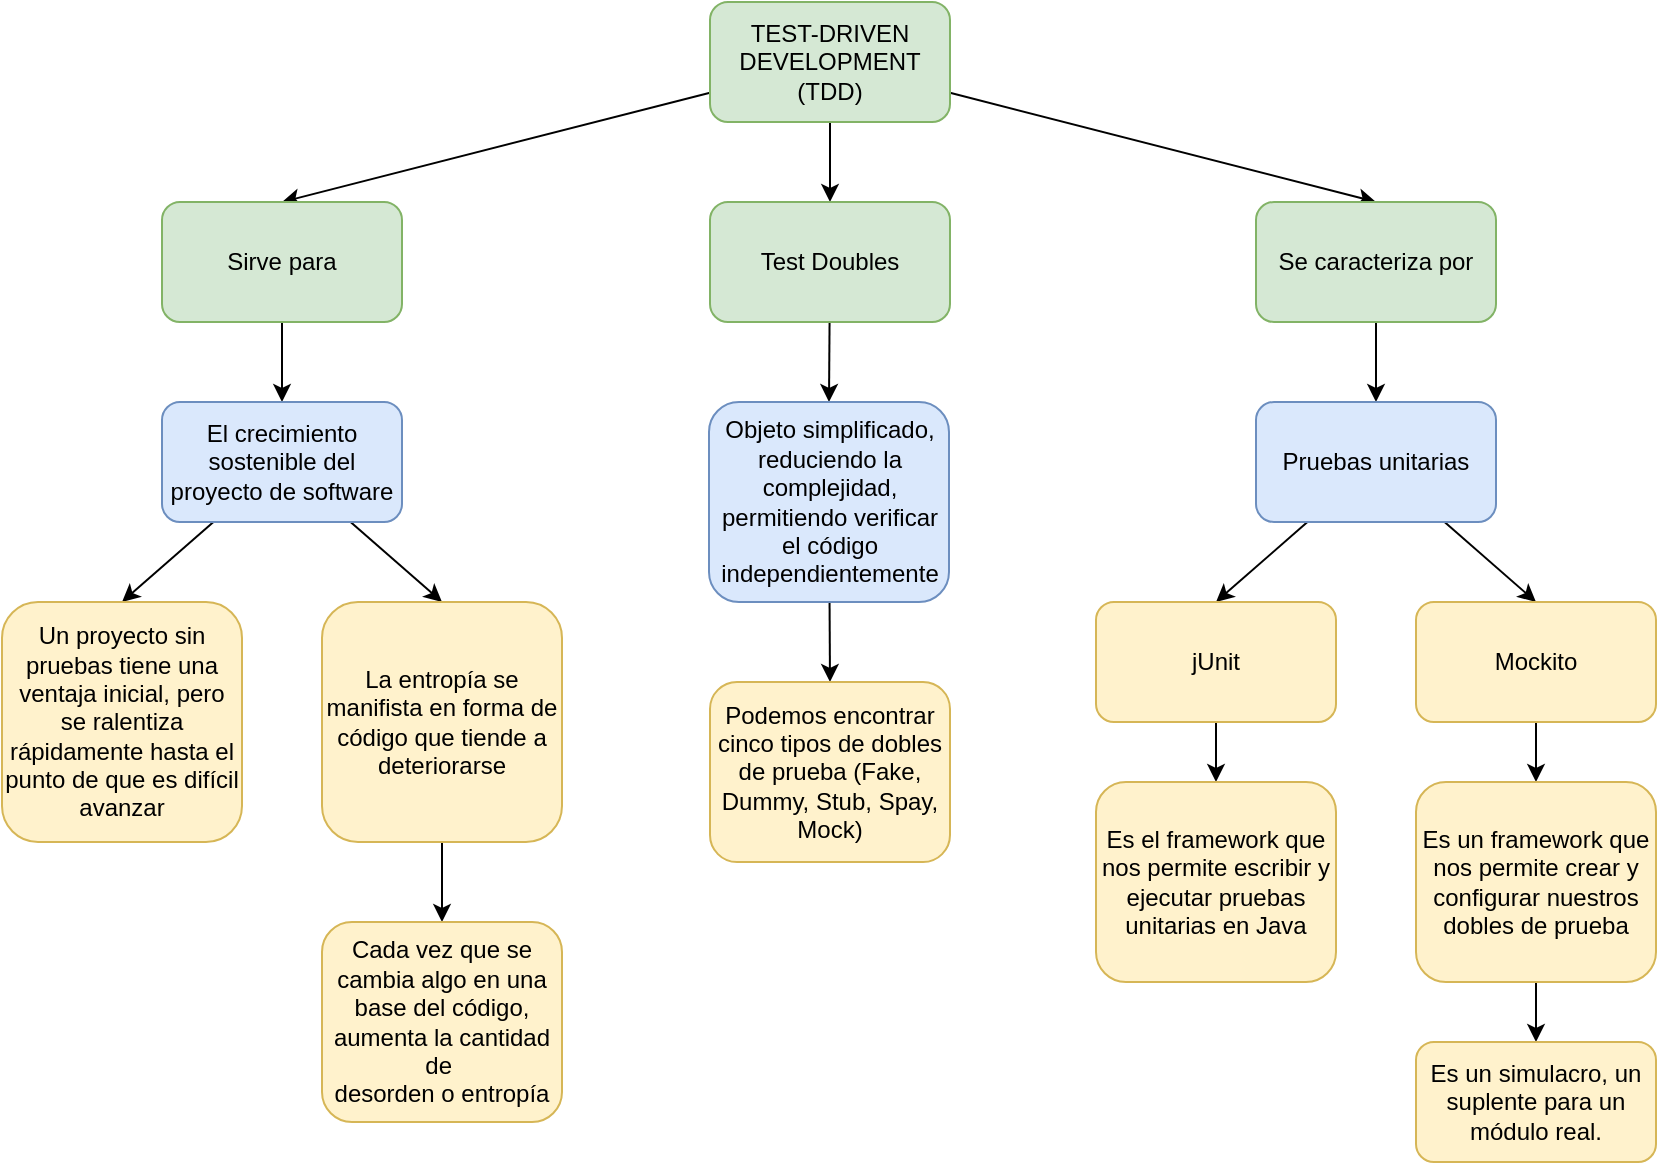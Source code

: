 <mxfile version="19.0.2" type="device"><diagram id="a5NIqlg9ODWXAOOSnXN6" name="Page-1"><mxGraphModel dx="1422" dy="794" grid="1" gridSize="10" guides="1" tooltips="1" connect="1" arrows="1" fold="1" page="1" pageScale="1" pageWidth="827" pageHeight="1169" math="0" shadow="0"><root><mxCell id="0"/><mxCell id="1" parent="0"/><mxCell id="hJbX_PncAXtqh5n-InCU-5" style="rounded=0;orthogonalLoop=1;jettySize=auto;html=1;entryX=0.5;entryY=0;entryDx=0;entryDy=0;" edge="1" parent="1" source="hJbX_PncAXtqh5n-InCU-1" target="hJbX_PncAXtqh5n-InCU-2"><mxGeometry relative="1" as="geometry"/></mxCell><mxCell id="hJbX_PncAXtqh5n-InCU-6" style="edgeStyle=none;rounded=0;orthogonalLoop=1;jettySize=auto;html=1;entryX=0.5;entryY=0;entryDx=0;entryDy=0;" edge="1" parent="1" source="hJbX_PncAXtqh5n-InCU-1" target="hJbX_PncAXtqh5n-InCU-3"><mxGeometry relative="1" as="geometry"/></mxCell><mxCell id="hJbX_PncAXtqh5n-InCU-27" style="edgeStyle=none;rounded=0;orthogonalLoop=1;jettySize=auto;html=1;entryX=0.5;entryY=0;entryDx=0;entryDy=0;" edge="1" parent="1" source="hJbX_PncAXtqh5n-InCU-1" target="hJbX_PncAXtqh5n-InCU-26"><mxGeometry relative="1" as="geometry"/></mxCell><mxCell id="hJbX_PncAXtqh5n-InCU-1" value="TEST-DRIVEN DEVELOPMENT (TDD)" style="rounded=1;whiteSpace=wrap;html=1;fillColor=#d5e8d4;strokeColor=#82b366;" vertex="1" parent="1"><mxGeometry x="354" y="20" width="120" height="60" as="geometry"/></mxCell><mxCell id="hJbX_PncAXtqh5n-InCU-7" style="edgeStyle=none;rounded=0;orthogonalLoop=1;jettySize=auto;html=1;entryX=0.5;entryY=0;entryDx=0;entryDy=0;" edge="1" parent="1" source="hJbX_PncAXtqh5n-InCU-2" target="hJbX_PncAXtqh5n-InCU-4"><mxGeometry relative="1" as="geometry"/></mxCell><mxCell id="hJbX_PncAXtqh5n-InCU-2" value="Sirve para" style="rounded=1;whiteSpace=wrap;html=1;fillColor=#d5e8d4;strokeColor=#82b366;" vertex="1" parent="1"><mxGeometry x="80" y="120" width="120" height="60" as="geometry"/></mxCell><mxCell id="hJbX_PncAXtqh5n-InCU-15" style="edgeStyle=none;rounded=0;orthogonalLoop=1;jettySize=auto;html=1;exitX=0.5;exitY=1;exitDx=0;exitDy=0;entryX=0.5;entryY=0;entryDx=0;entryDy=0;" edge="1" parent="1" source="hJbX_PncAXtqh5n-InCU-3" target="hJbX_PncAXtqh5n-InCU-14"><mxGeometry relative="1" as="geometry"/></mxCell><mxCell id="hJbX_PncAXtqh5n-InCU-3" value="Se caracteriza por" style="rounded=1;whiteSpace=wrap;html=1;fillColor=#d5e8d4;strokeColor=#82b366;" vertex="1" parent="1"><mxGeometry x="627" y="120" width="120" height="60" as="geometry"/></mxCell><mxCell id="hJbX_PncAXtqh5n-InCU-10" style="edgeStyle=none;rounded=0;orthogonalLoop=1;jettySize=auto;html=1;entryX=0.5;entryY=0;entryDx=0;entryDy=0;" edge="1" parent="1" source="hJbX_PncAXtqh5n-InCU-4" target="hJbX_PncAXtqh5n-InCU-8"><mxGeometry relative="1" as="geometry"/></mxCell><mxCell id="hJbX_PncAXtqh5n-InCU-11" style="edgeStyle=none;rounded=0;orthogonalLoop=1;jettySize=auto;html=1;entryX=0.5;entryY=0;entryDx=0;entryDy=0;" edge="1" parent="1" source="hJbX_PncAXtqh5n-InCU-4" target="hJbX_PncAXtqh5n-InCU-9"><mxGeometry relative="1" as="geometry"/></mxCell><mxCell id="hJbX_PncAXtqh5n-InCU-4" value="El crecimiento sostenible del proyecto de software" style="rounded=1;whiteSpace=wrap;html=1;fillColor=#dae8fc;strokeColor=#6c8ebf;" vertex="1" parent="1"><mxGeometry x="80" y="220" width="120" height="60" as="geometry"/></mxCell><mxCell id="hJbX_PncAXtqh5n-InCU-8" value="Un proyecto sin pruebas tiene una ventaja inicial, pero se ralentiza rápidamente hasta el punto de que es difícil avanzar" style="rounded=1;whiteSpace=wrap;html=1;align=center;fillColor=#fff2cc;strokeColor=#d6b656;" vertex="1" parent="1"><mxGeometry y="320" width="120" height="120" as="geometry"/></mxCell><mxCell id="hJbX_PncAXtqh5n-InCU-13" style="edgeStyle=none;rounded=0;orthogonalLoop=1;jettySize=auto;html=1;entryX=0.5;entryY=0;entryDx=0;entryDy=0;" edge="1" parent="1" source="hJbX_PncAXtqh5n-InCU-9" target="hJbX_PncAXtqh5n-InCU-12"><mxGeometry relative="1" as="geometry"/></mxCell><mxCell id="hJbX_PncAXtqh5n-InCU-9" value="La entropía se manifista en forma de código que tiende a deteriorarse" style="rounded=1;whiteSpace=wrap;html=1;fillColor=#fff2cc;strokeColor=#d6b656;" vertex="1" parent="1"><mxGeometry x="160" y="320" width="120" height="120" as="geometry"/></mxCell><mxCell id="hJbX_PncAXtqh5n-InCU-12" value="&lt;div&gt;Cada vez que se cambia algo en una base del código, aumenta la cantidad de&amp;nbsp;&lt;/div&gt;&lt;div&gt;desorden o entropía&lt;/div&gt;" style="rounded=1;whiteSpace=wrap;html=1;fillColor=#fff2cc;strokeColor=#d6b656;" vertex="1" parent="1"><mxGeometry x="160" y="480" width="120" height="100" as="geometry"/></mxCell><mxCell id="hJbX_PncAXtqh5n-InCU-18" style="edgeStyle=none;rounded=0;orthogonalLoop=1;jettySize=auto;html=1;entryX=0.5;entryY=0;entryDx=0;entryDy=0;" edge="1" parent="1" source="hJbX_PncAXtqh5n-InCU-14" target="hJbX_PncAXtqh5n-InCU-16"><mxGeometry relative="1" as="geometry"/></mxCell><mxCell id="hJbX_PncAXtqh5n-InCU-19" style="edgeStyle=none;rounded=0;orthogonalLoop=1;jettySize=auto;html=1;entryX=0.5;entryY=0;entryDx=0;entryDy=0;" edge="1" parent="1" source="hJbX_PncAXtqh5n-InCU-14" target="hJbX_PncAXtqh5n-InCU-17"><mxGeometry relative="1" as="geometry"/></mxCell><mxCell id="hJbX_PncAXtqh5n-InCU-14" value="Pruebas unitarias" style="rounded=1;whiteSpace=wrap;html=1;fillColor=#dae8fc;strokeColor=#6c8ebf;" vertex="1" parent="1"><mxGeometry x="627" y="220" width="120" height="60" as="geometry"/></mxCell><mxCell id="hJbX_PncAXtqh5n-InCU-22" style="edgeStyle=none;rounded=0;orthogonalLoop=1;jettySize=auto;html=1;entryX=0.5;entryY=0;entryDx=0;entryDy=0;" edge="1" parent="1" source="hJbX_PncAXtqh5n-InCU-16" target="hJbX_PncAXtqh5n-InCU-20"><mxGeometry relative="1" as="geometry"/></mxCell><mxCell id="hJbX_PncAXtqh5n-InCU-16" value="jUnit" style="rounded=1;whiteSpace=wrap;html=1;fillColor=#fff2cc;strokeColor=#d6b656;" vertex="1" parent="1"><mxGeometry x="547" y="320" width="120" height="60" as="geometry"/></mxCell><mxCell id="hJbX_PncAXtqh5n-InCU-23" style="edgeStyle=none;rounded=0;orthogonalLoop=1;jettySize=auto;html=1;entryX=0.5;entryY=0;entryDx=0;entryDy=0;" edge="1" parent="1" source="hJbX_PncAXtqh5n-InCU-17" target="hJbX_PncAXtqh5n-InCU-21"><mxGeometry relative="1" as="geometry"/></mxCell><mxCell id="hJbX_PncAXtqh5n-InCU-17" value="Mockito" style="rounded=1;whiteSpace=wrap;html=1;fillColor=#fff2cc;strokeColor=#d6b656;" vertex="1" parent="1"><mxGeometry x="707" y="320" width="120" height="60" as="geometry"/></mxCell><mxCell id="hJbX_PncAXtqh5n-InCU-20" value="Es el framework que nos permite escribir y ejecutar pruebas unitarias en Java" style="rounded=1;whiteSpace=wrap;html=1;fillColor=#fff2cc;strokeColor=#d6b656;" vertex="1" parent="1"><mxGeometry x="547" y="410" width="120" height="100" as="geometry"/></mxCell><mxCell id="hJbX_PncAXtqh5n-InCU-25" style="edgeStyle=none;rounded=0;orthogonalLoop=1;jettySize=auto;html=1;entryX=0.5;entryY=0;entryDx=0;entryDy=0;" edge="1" parent="1" source="hJbX_PncAXtqh5n-InCU-21" target="hJbX_PncAXtqh5n-InCU-24"><mxGeometry relative="1" as="geometry"/></mxCell><mxCell id="hJbX_PncAXtqh5n-InCU-21" value="Es un framework que nos permite crear y configurar nuestros dobles de prueba" style="rounded=1;whiteSpace=wrap;html=1;fillColor=#fff2cc;strokeColor=#d6b656;" vertex="1" parent="1"><mxGeometry x="707" y="410" width="120" height="100" as="geometry"/></mxCell><mxCell id="hJbX_PncAXtqh5n-InCU-24" value="Es un simulacro, un suplente para un módulo real." style="rounded=1;whiteSpace=wrap;html=1;fillColor=#fff2cc;strokeColor=#d6b656;" vertex="1" parent="1"><mxGeometry x="707" y="540" width="120" height="60" as="geometry"/></mxCell><mxCell id="hJbX_PncAXtqh5n-InCU-29" style="edgeStyle=none;rounded=0;orthogonalLoop=1;jettySize=auto;html=1;entryX=0.5;entryY=0;entryDx=0;entryDy=0;" edge="1" parent="1" source="hJbX_PncAXtqh5n-InCU-26" target="hJbX_PncAXtqh5n-InCU-28"><mxGeometry relative="1" as="geometry"/></mxCell><mxCell id="hJbX_PncAXtqh5n-InCU-26" value="Test Doubles" style="rounded=1;whiteSpace=wrap;html=1;fillColor=#d5e8d4;strokeColor=#82b366;" vertex="1" parent="1"><mxGeometry x="354" y="120" width="120" height="60" as="geometry"/></mxCell><mxCell id="hJbX_PncAXtqh5n-InCU-31" style="edgeStyle=none;rounded=0;orthogonalLoop=1;jettySize=auto;html=1;entryX=0.5;entryY=0;entryDx=0;entryDy=0;" edge="1" parent="1" source="hJbX_PncAXtqh5n-InCU-28" target="hJbX_PncAXtqh5n-InCU-30"><mxGeometry relative="1" as="geometry"/></mxCell><mxCell id="hJbX_PncAXtqh5n-InCU-28" value="Objeto simplificado, reduciendo la complejidad, permitiendo verificar el código independientemente" style="rounded=1;whiteSpace=wrap;html=1;align=center;fillColor=#dae8fc;strokeColor=#6c8ebf;" vertex="1" parent="1"><mxGeometry x="353.5" y="220" width="120" height="100" as="geometry"/></mxCell><mxCell id="hJbX_PncAXtqh5n-InCU-30" value="Podemos encontrar cinco tipos de dobles de prueba (Fake, Dummy, Stub, Spay, Mock)" style="rounded=1;whiteSpace=wrap;html=1;fillColor=#fff2cc;strokeColor=#d6b656;" vertex="1" parent="1"><mxGeometry x="354" y="360" width="120" height="90" as="geometry"/></mxCell></root></mxGraphModel></diagram></mxfile>